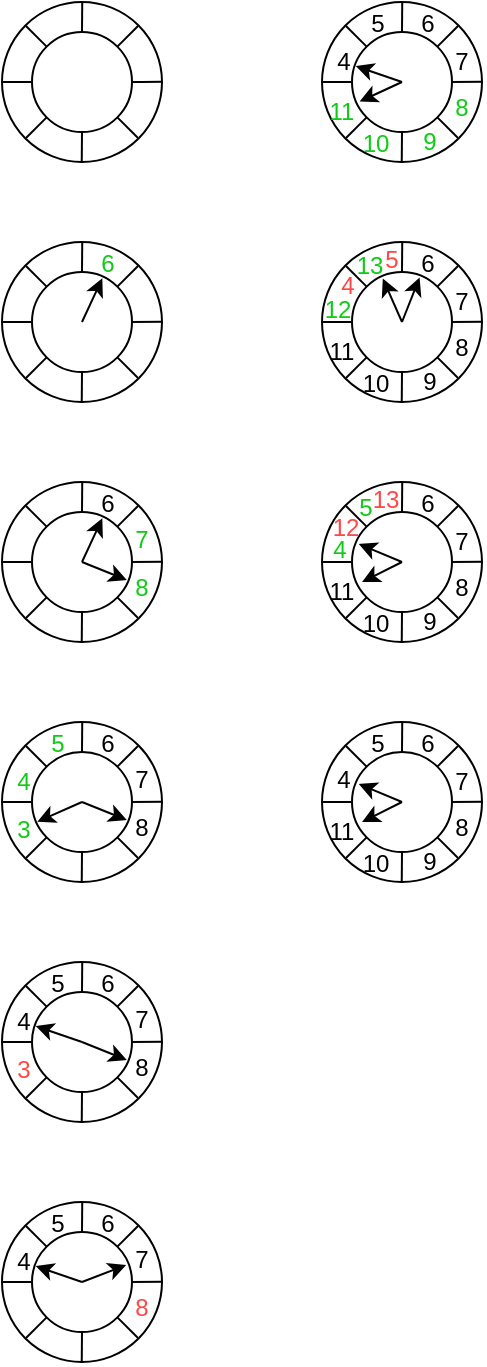<mxfile version="21.8.2" type="device">
  <diagram name="Страница — 1" id="W-RfNjatiUV3gHGYHj1w">
    <mxGraphModel dx="555" dy="914" grid="1" gridSize="10" guides="1" tooltips="1" connect="1" arrows="1" fold="1" page="1" pageScale="1" pageWidth="827" pageHeight="1169" background="#FFFFFF" math="0" shadow="0">
      <root>
        <mxCell id="0" />
        <mxCell id="1" parent="0" />
        <mxCell id="zpZ7xPXNpuBqLRHUI2Ni-13" value="" style="ellipse;whiteSpace=wrap;html=1;aspect=fixed;strokeColor=#000000;fillColor=#FFFFFF;shadow=0;" parent="1" vertex="1">
          <mxGeometry x="120" y="400" width="80" height="80" as="geometry" />
        </mxCell>
        <mxCell id="zpZ7xPXNpuBqLRHUI2Ni-12" value="" style="endArrow=none;html=1;rounded=0;exitX=0;exitY=0.5;exitDx=0;exitDy=0;strokeColor=#000000;fillColor=#FFFFFF;shadow=0;" parent="1" source="zpZ7xPXNpuBqLRHUI2Ni-14" edge="1">
          <mxGeometry width="50" height="50" relative="1" as="geometry">
            <mxPoint x="200" y="439.96" as="sourcePoint" />
            <mxPoint x="120" y="440" as="targetPoint" />
          </mxGeometry>
        </mxCell>
        <mxCell id="zpZ7xPXNpuBqLRHUI2Ni-11" value="" style="endArrow=none;html=1;rounded=0;entryX=0.5;entryY=1;entryDx=0;entryDy=0;strokeColor=#000000;fillColor=#FFFFFF;shadow=0;" parent="1" target="zpZ7xPXNpuBqLRHUI2Ni-14" edge="1">
          <mxGeometry width="50" height="50" relative="1" as="geometry">
            <mxPoint x="159.88" y="480" as="sourcePoint" />
            <mxPoint x="160.12" y="400" as="targetPoint" />
          </mxGeometry>
        </mxCell>
        <mxCell id="zpZ7xPXNpuBqLRHUI2Ni-18" value="" style="endArrow=none;html=1;rounded=0;exitX=0;exitY=0;exitDx=0;exitDy=0;strokeColor=#000000;fillColor=#FFFFFF;shadow=0;" parent="1" source="zpZ7xPXNpuBqLRHUI2Ni-14" edge="1">
          <mxGeometry width="50" height="50" relative="1" as="geometry">
            <mxPoint x="188" y="468" as="sourcePoint" />
            <mxPoint x="132" y="412" as="targetPoint" />
          </mxGeometry>
        </mxCell>
        <mxCell id="zpZ7xPXNpuBqLRHUI2Ni-19" value="" style="endArrow=none;html=1;rounded=0;exitX=1;exitY=0;exitDx=0;exitDy=0;strokeColor=#000000;fillColor=#FFFFFF;shadow=0;" parent="1" source="zpZ7xPXNpuBqLRHUI2Ni-14" edge="1">
          <mxGeometry width="50" height="50" relative="1" as="geometry">
            <mxPoint x="132.0" y="468" as="sourcePoint" />
            <mxPoint x="188.0" y="412" as="targetPoint" />
          </mxGeometry>
        </mxCell>
        <mxCell id="zpZ7xPXNpuBqLRHUI2Ni-14" value="" style="ellipse;whiteSpace=wrap;html=1;aspect=fixed;fillColor=#FFFFFF;strokeColor=#000000;shadow=0;" parent="1" vertex="1">
          <mxGeometry x="135" y="415" width="50" height="50" as="geometry" />
        </mxCell>
        <mxCell id="zpZ7xPXNpuBqLRHUI2Ni-75" value="" style="endArrow=none;html=1;rounded=0;entryX=1;entryY=1;entryDx=0;entryDy=0;strokeColor=#000000;fillColor=#FFFFFF;shadow=0;" parent="1" target="zpZ7xPXNpuBqLRHUI2Ni-14" edge="1">
          <mxGeometry width="50" height="50" relative="1" as="geometry">
            <mxPoint x="188" y="468" as="sourcePoint" />
            <mxPoint x="180" y="460" as="targetPoint" />
          </mxGeometry>
        </mxCell>
        <mxCell id="zpZ7xPXNpuBqLRHUI2Ni-76" value="" style="endArrow=none;html=1;rounded=0;entryX=0;entryY=1;entryDx=0;entryDy=0;strokeColor=#000000;fillColor=#FFFFFF;shadow=0;" parent="1" target="zpZ7xPXNpuBqLRHUI2Ni-14" edge="1">
          <mxGeometry width="50" height="50" relative="1" as="geometry">
            <mxPoint x="132.0" y="468" as="sourcePoint" />
            <mxPoint x="140" y="460" as="targetPoint" />
          </mxGeometry>
        </mxCell>
        <mxCell id="zpZ7xPXNpuBqLRHUI2Ni-78" value="" style="endArrow=none;html=1;rounded=0;exitX=0.5;exitY=0;exitDx=0;exitDy=0;strokeColor=#000000;fillColor=#FFFFFF;shadow=0;" parent="1" source="zpZ7xPXNpuBqLRHUI2Ni-14" edge="1">
          <mxGeometry width="50" height="50" relative="1" as="geometry">
            <mxPoint x="160" y="410" as="sourcePoint" />
            <mxPoint x="160.12" y="400" as="targetPoint" />
          </mxGeometry>
        </mxCell>
        <mxCell id="zpZ7xPXNpuBqLRHUI2Ni-80" value="" style="endArrow=none;html=1;rounded=0;entryX=1;entryY=0.5;entryDx=0;entryDy=0;strokeColor=#000000;fillColor=#FFFFFF;shadow=0;" parent="1" target="zpZ7xPXNpuBqLRHUI2Ni-14" edge="1">
          <mxGeometry width="50" height="50" relative="1" as="geometry">
            <mxPoint x="200" y="439.9" as="sourcePoint" />
            <mxPoint x="190" y="440" as="targetPoint" />
            <Array as="points">
              <mxPoint x="190" y="440" />
            </Array>
          </mxGeometry>
        </mxCell>
        <mxCell id="FyD_ZFn7u8lK-cUSMNLg-27" value="" style="ellipse;whiteSpace=wrap;html=1;aspect=fixed;strokeColor=#000000;fillColor=#FFFFFF;shadow=0;" parent="1" vertex="1">
          <mxGeometry x="120" y="520" width="80" height="80" as="geometry" />
        </mxCell>
        <mxCell id="FyD_ZFn7u8lK-cUSMNLg-28" value="" style="endArrow=none;html=1;rounded=0;exitX=0;exitY=0.5;exitDx=0;exitDy=0;strokeColor=#000000;fillColor=#FFFFFF;shadow=0;" parent="1" source="FyD_ZFn7u8lK-cUSMNLg-32" edge="1">
          <mxGeometry width="50" height="50" relative="1" as="geometry">
            <mxPoint x="200" y="559.96" as="sourcePoint" />
            <mxPoint x="120" y="560" as="targetPoint" />
          </mxGeometry>
        </mxCell>
        <mxCell id="FyD_ZFn7u8lK-cUSMNLg-29" value="" style="endArrow=none;html=1;rounded=0;entryX=0.5;entryY=1;entryDx=0;entryDy=0;strokeColor=#000000;fillColor=#FFFFFF;shadow=0;" parent="1" target="FyD_ZFn7u8lK-cUSMNLg-32" edge="1">
          <mxGeometry width="50" height="50" relative="1" as="geometry">
            <mxPoint x="159.88" y="600" as="sourcePoint" />
            <mxPoint x="160.12" y="520" as="targetPoint" />
          </mxGeometry>
        </mxCell>
        <mxCell id="FyD_ZFn7u8lK-cUSMNLg-30" value="" style="endArrow=none;html=1;rounded=0;exitX=0;exitY=0;exitDx=0;exitDy=0;strokeColor=#000000;fillColor=#FFFFFF;shadow=0;" parent="1" source="FyD_ZFn7u8lK-cUSMNLg-32" edge="1">
          <mxGeometry width="50" height="50" relative="1" as="geometry">
            <mxPoint x="188" y="588" as="sourcePoint" />
            <mxPoint x="132" y="532" as="targetPoint" />
          </mxGeometry>
        </mxCell>
        <mxCell id="FyD_ZFn7u8lK-cUSMNLg-31" value="" style="endArrow=none;html=1;rounded=0;exitX=1;exitY=0;exitDx=0;exitDy=0;strokeColor=#000000;fillColor=#FFFFFF;shadow=0;" parent="1" source="FyD_ZFn7u8lK-cUSMNLg-32" edge="1">
          <mxGeometry width="50" height="50" relative="1" as="geometry">
            <mxPoint x="132.0" y="588" as="sourcePoint" />
            <mxPoint x="188.0" y="532" as="targetPoint" />
          </mxGeometry>
        </mxCell>
        <mxCell id="FyD_ZFn7u8lK-cUSMNLg-32" value="" style="ellipse;whiteSpace=wrap;html=1;aspect=fixed;fillColor=#FFFFFF;strokeColor=#000000;shadow=0;" parent="1" vertex="1">
          <mxGeometry x="135" y="535" width="50" height="50" as="geometry" />
        </mxCell>
        <mxCell id="FyD_ZFn7u8lK-cUSMNLg-33" value="" style="endArrow=none;html=1;rounded=0;entryX=1;entryY=1;entryDx=0;entryDy=0;strokeColor=#000000;fillColor=#FFFFFF;shadow=0;" parent="1" target="FyD_ZFn7u8lK-cUSMNLg-32" edge="1">
          <mxGeometry width="50" height="50" relative="1" as="geometry">
            <mxPoint x="188" y="588" as="sourcePoint" />
            <mxPoint x="180" y="580" as="targetPoint" />
          </mxGeometry>
        </mxCell>
        <mxCell id="FyD_ZFn7u8lK-cUSMNLg-34" value="" style="endArrow=none;html=1;rounded=0;entryX=0;entryY=1;entryDx=0;entryDy=0;strokeColor=#000000;fillColor=#FFFFFF;shadow=0;" parent="1" target="FyD_ZFn7u8lK-cUSMNLg-32" edge="1">
          <mxGeometry width="50" height="50" relative="1" as="geometry">
            <mxPoint x="132.0" y="588" as="sourcePoint" />
            <mxPoint x="140" y="580" as="targetPoint" />
          </mxGeometry>
        </mxCell>
        <mxCell id="FyD_ZFn7u8lK-cUSMNLg-35" value="" style="endArrow=none;html=1;rounded=0;exitX=0.5;exitY=0;exitDx=0;exitDy=0;strokeColor=#000000;fillColor=#FFFFFF;shadow=0;" parent="1" source="FyD_ZFn7u8lK-cUSMNLg-32" edge="1">
          <mxGeometry width="50" height="50" relative="1" as="geometry">
            <mxPoint x="160" y="530" as="sourcePoint" />
            <mxPoint x="160.12" y="520" as="targetPoint" />
          </mxGeometry>
        </mxCell>
        <mxCell id="FyD_ZFn7u8lK-cUSMNLg-36" value="" style="endArrow=none;html=1;rounded=0;entryX=1;entryY=0.5;entryDx=0;entryDy=0;strokeColor=#000000;fillColor=#FFFFFF;shadow=0;" parent="1" target="FyD_ZFn7u8lK-cUSMNLg-32" edge="1">
          <mxGeometry width="50" height="50" relative="1" as="geometry">
            <mxPoint x="200" y="559.9" as="sourcePoint" />
            <mxPoint x="190" y="560" as="targetPoint" />
          </mxGeometry>
        </mxCell>
        <mxCell id="FyD_ZFn7u8lK-cUSMNLg-37" value="&lt;font color=&quot;#0ecc15&quot;&gt;6&lt;/font&gt;" style="text;strokeColor=none;align=center;fillColor=none;html=1;verticalAlign=middle;whiteSpace=wrap;rounded=0;" parent="1" vertex="1">
          <mxGeometry x="173" y="528" height="5" as="geometry" />
        </mxCell>
        <mxCell id="FyD_ZFn7u8lK-cUSMNLg-66" value="" style="endArrow=classic;html=1;rounded=0;strokeColor=#000000;exitX=0.5;exitY=0.5;exitDx=0;exitDy=0;exitPerimeter=0;entryX=0.703;entryY=0.063;entryDx=0;entryDy=0;entryPerimeter=0;" parent="1" source="FyD_ZFn7u8lK-cUSMNLg-32" target="FyD_ZFn7u8lK-cUSMNLg-32" edge="1">
          <mxGeometry width="50" height="50" relative="1" as="geometry">
            <mxPoint x="153" y="560" as="sourcePoint" />
            <mxPoint x="173" y="540" as="targetPoint" />
          </mxGeometry>
        </mxCell>
        <mxCell id="FyD_ZFn7u8lK-cUSMNLg-67" value="" style="ellipse;whiteSpace=wrap;html=1;aspect=fixed;strokeColor=#000000;fillColor=#FFFFFF;shadow=0;" parent="1" vertex="1">
          <mxGeometry x="120" y="640" width="80" height="80" as="geometry" />
        </mxCell>
        <mxCell id="FyD_ZFn7u8lK-cUSMNLg-68" value="" style="endArrow=none;html=1;rounded=0;exitX=0;exitY=0.5;exitDx=0;exitDy=0;strokeColor=#000000;fillColor=#FFFFFF;shadow=0;" parent="1" source="FyD_ZFn7u8lK-cUSMNLg-72" edge="1">
          <mxGeometry width="50" height="50" relative="1" as="geometry">
            <mxPoint x="200" y="679.96" as="sourcePoint" />
            <mxPoint x="120" y="680" as="targetPoint" />
          </mxGeometry>
        </mxCell>
        <mxCell id="FyD_ZFn7u8lK-cUSMNLg-69" value="" style="endArrow=none;html=1;rounded=0;entryX=0.5;entryY=1;entryDx=0;entryDy=0;strokeColor=#000000;fillColor=#FFFFFF;shadow=0;" parent="1" target="FyD_ZFn7u8lK-cUSMNLg-72" edge="1">
          <mxGeometry width="50" height="50" relative="1" as="geometry">
            <mxPoint x="159.88" y="720" as="sourcePoint" />
            <mxPoint x="160.12" y="640" as="targetPoint" />
          </mxGeometry>
        </mxCell>
        <mxCell id="FyD_ZFn7u8lK-cUSMNLg-70" value="" style="endArrow=none;html=1;rounded=0;exitX=0;exitY=0;exitDx=0;exitDy=0;strokeColor=#000000;fillColor=#FFFFFF;shadow=0;" parent="1" source="FyD_ZFn7u8lK-cUSMNLg-72" edge="1">
          <mxGeometry width="50" height="50" relative="1" as="geometry">
            <mxPoint x="188" y="708" as="sourcePoint" />
            <mxPoint x="132" y="652" as="targetPoint" />
          </mxGeometry>
        </mxCell>
        <mxCell id="FyD_ZFn7u8lK-cUSMNLg-71" value="" style="endArrow=none;html=1;rounded=0;exitX=1;exitY=0;exitDx=0;exitDy=0;strokeColor=#000000;fillColor=#FFFFFF;shadow=0;" parent="1" source="FyD_ZFn7u8lK-cUSMNLg-72" edge="1">
          <mxGeometry width="50" height="50" relative="1" as="geometry">
            <mxPoint x="132.0" y="708" as="sourcePoint" />
            <mxPoint x="188.0" y="652" as="targetPoint" />
          </mxGeometry>
        </mxCell>
        <mxCell id="FyD_ZFn7u8lK-cUSMNLg-72" value="" style="ellipse;whiteSpace=wrap;html=1;aspect=fixed;fillColor=#FFFFFF;strokeColor=#000000;shadow=0;" parent="1" vertex="1">
          <mxGeometry x="135" y="655" width="50" height="50" as="geometry" />
        </mxCell>
        <mxCell id="FyD_ZFn7u8lK-cUSMNLg-73" value="" style="endArrow=none;html=1;rounded=0;entryX=1;entryY=1;entryDx=0;entryDy=0;strokeColor=#000000;fillColor=#FFFFFF;shadow=0;" parent="1" target="FyD_ZFn7u8lK-cUSMNLg-72" edge="1">
          <mxGeometry width="50" height="50" relative="1" as="geometry">
            <mxPoint x="188" y="708" as="sourcePoint" />
            <mxPoint x="180" y="700" as="targetPoint" />
          </mxGeometry>
        </mxCell>
        <mxCell id="FyD_ZFn7u8lK-cUSMNLg-74" value="" style="endArrow=none;html=1;rounded=0;entryX=0;entryY=1;entryDx=0;entryDy=0;strokeColor=#000000;fillColor=#FFFFFF;shadow=0;" parent="1" target="FyD_ZFn7u8lK-cUSMNLg-72" edge="1">
          <mxGeometry width="50" height="50" relative="1" as="geometry">
            <mxPoint x="132.0" y="708" as="sourcePoint" />
            <mxPoint x="140" y="700" as="targetPoint" />
          </mxGeometry>
        </mxCell>
        <mxCell id="FyD_ZFn7u8lK-cUSMNLg-75" value="" style="endArrow=none;html=1;rounded=0;exitX=0.5;exitY=0;exitDx=0;exitDy=0;strokeColor=#000000;fillColor=#FFFFFF;shadow=0;" parent="1" source="FyD_ZFn7u8lK-cUSMNLg-72" edge="1">
          <mxGeometry width="50" height="50" relative="1" as="geometry">
            <mxPoint x="160" y="650" as="sourcePoint" />
            <mxPoint x="160.12" y="640" as="targetPoint" />
          </mxGeometry>
        </mxCell>
        <mxCell id="FyD_ZFn7u8lK-cUSMNLg-76" value="" style="endArrow=none;html=1;rounded=0;entryX=1;entryY=0.5;entryDx=0;entryDy=0;strokeColor=#000000;fillColor=#FFFFFF;shadow=0;" parent="1" target="FyD_ZFn7u8lK-cUSMNLg-72" edge="1">
          <mxGeometry width="50" height="50" relative="1" as="geometry">
            <mxPoint x="200" y="679.9" as="sourcePoint" />
            <mxPoint x="190" y="680" as="targetPoint" />
          </mxGeometry>
        </mxCell>
        <mxCell id="FyD_ZFn7u8lK-cUSMNLg-77" value="&lt;font&gt;6&lt;/font&gt;" style="text;strokeColor=none;align=center;fillColor=none;html=1;verticalAlign=middle;whiteSpace=wrap;rounded=0;fontColor=#000000;" parent="1" vertex="1">
          <mxGeometry x="173" y="648" height="5" as="geometry" />
        </mxCell>
        <mxCell id="FyD_ZFn7u8lK-cUSMNLg-78" value="" style="endArrow=classic;html=1;rounded=0;strokeColor=#000000;exitX=0.5;exitY=0.5;exitDx=0;exitDy=0;exitPerimeter=0;entryX=0.703;entryY=0.063;entryDx=0;entryDy=0;entryPerimeter=0;" parent="1" source="FyD_ZFn7u8lK-cUSMNLg-72" target="FyD_ZFn7u8lK-cUSMNLg-72" edge="1">
          <mxGeometry width="50" height="50" relative="1" as="geometry">
            <mxPoint x="153" y="680" as="sourcePoint" />
            <mxPoint x="173" y="660" as="targetPoint" />
          </mxGeometry>
        </mxCell>
        <mxCell id="FyD_ZFn7u8lK-cUSMNLg-79" value="&lt;font color=&quot;#0ecc15&quot;&gt;7&lt;/font&gt;" style="text;strokeColor=none;align=center;fillColor=none;html=1;verticalAlign=middle;whiteSpace=wrap;rounded=0;" parent="1" vertex="1">
          <mxGeometry x="190" y="666" height="5" as="geometry" />
        </mxCell>
        <mxCell id="FyD_ZFn7u8lK-cUSMNLg-80" value="&lt;font color=&quot;#0ecc15&quot;&gt;8&lt;/font&gt;" style="text;strokeColor=none;align=center;fillColor=none;html=1;verticalAlign=middle;whiteSpace=wrap;rounded=0;" parent="1" vertex="1">
          <mxGeometry x="190" y="690" height="5" as="geometry" />
        </mxCell>
        <mxCell id="FyD_ZFn7u8lK-cUSMNLg-81" value="" style="endArrow=classic;html=1;rounded=0;strokeColor=#000000;exitX=0.5;exitY=0.5;exitDx=0;exitDy=0;exitPerimeter=0;entryX=0.948;entryY=0.68;entryDx=0;entryDy=0;entryPerimeter=0;" parent="1" target="FyD_ZFn7u8lK-cUSMNLg-72" edge="1">
          <mxGeometry width="50" height="50" relative="1" as="geometry">
            <mxPoint x="160" y="680" as="sourcePoint" />
            <mxPoint x="180" y="682.5" as="targetPoint" />
          </mxGeometry>
        </mxCell>
        <mxCell id="FyD_ZFn7u8lK-cUSMNLg-82" value="" style="ellipse;whiteSpace=wrap;html=1;aspect=fixed;strokeColor=#000000;fillColor=#FFFFFF;shadow=0;" parent="1" vertex="1">
          <mxGeometry x="120" y="760" width="80" height="80" as="geometry" />
        </mxCell>
        <mxCell id="FyD_ZFn7u8lK-cUSMNLg-83" value="" style="endArrow=none;html=1;rounded=0;exitX=0;exitY=0.5;exitDx=0;exitDy=0;strokeColor=#000000;fillColor=#FFFFFF;shadow=0;" parent="1" source="FyD_ZFn7u8lK-cUSMNLg-87" edge="1">
          <mxGeometry width="50" height="50" relative="1" as="geometry">
            <mxPoint x="200" y="799.96" as="sourcePoint" />
            <mxPoint x="120" y="800" as="targetPoint" />
          </mxGeometry>
        </mxCell>
        <mxCell id="FyD_ZFn7u8lK-cUSMNLg-84" value="" style="endArrow=none;html=1;rounded=0;entryX=0.5;entryY=1;entryDx=0;entryDy=0;strokeColor=#000000;fillColor=#FFFFFF;shadow=0;" parent="1" target="FyD_ZFn7u8lK-cUSMNLg-87" edge="1">
          <mxGeometry width="50" height="50" relative="1" as="geometry">
            <mxPoint x="159.88" y="840" as="sourcePoint" />
            <mxPoint x="160.12" y="760" as="targetPoint" />
          </mxGeometry>
        </mxCell>
        <mxCell id="FyD_ZFn7u8lK-cUSMNLg-85" value="" style="endArrow=none;html=1;rounded=0;exitX=0;exitY=0;exitDx=0;exitDy=0;strokeColor=#000000;fillColor=#FFFFFF;shadow=0;" parent="1" source="FyD_ZFn7u8lK-cUSMNLg-87" edge="1">
          <mxGeometry width="50" height="50" relative="1" as="geometry">
            <mxPoint x="188" y="828" as="sourcePoint" />
            <mxPoint x="132" y="772" as="targetPoint" />
          </mxGeometry>
        </mxCell>
        <mxCell id="FyD_ZFn7u8lK-cUSMNLg-86" value="" style="endArrow=none;html=1;rounded=0;exitX=1;exitY=0;exitDx=0;exitDy=0;strokeColor=#000000;fillColor=#FFFFFF;shadow=0;" parent="1" source="FyD_ZFn7u8lK-cUSMNLg-87" edge="1">
          <mxGeometry width="50" height="50" relative="1" as="geometry">
            <mxPoint x="132.0" y="828" as="sourcePoint" />
            <mxPoint x="188.0" y="772" as="targetPoint" />
          </mxGeometry>
        </mxCell>
        <mxCell id="FyD_ZFn7u8lK-cUSMNLg-87" value="" style="ellipse;whiteSpace=wrap;html=1;aspect=fixed;fillColor=#FFFFFF;strokeColor=#000000;shadow=0;" parent="1" vertex="1">
          <mxGeometry x="135" y="775" width="50" height="50" as="geometry" />
        </mxCell>
        <mxCell id="FyD_ZFn7u8lK-cUSMNLg-88" value="" style="endArrow=none;html=1;rounded=0;entryX=1;entryY=1;entryDx=0;entryDy=0;strokeColor=#000000;fillColor=#FFFFFF;shadow=0;" parent="1" target="FyD_ZFn7u8lK-cUSMNLg-87" edge="1">
          <mxGeometry width="50" height="50" relative="1" as="geometry">
            <mxPoint x="188" y="828" as="sourcePoint" />
            <mxPoint x="180" y="820" as="targetPoint" />
          </mxGeometry>
        </mxCell>
        <mxCell id="FyD_ZFn7u8lK-cUSMNLg-89" value="" style="endArrow=none;html=1;rounded=0;entryX=0;entryY=1;entryDx=0;entryDy=0;strokeColor=#000000;fillColor=#FFFFFF;shadow=0;" parent="1" target="FyD_ZFn7u8lK-cUSMNLg-87" edge="1">
          <mxGeometry width="50" height="50" relative="1" as="geometry">
            <mxPoint x="132.0" y="828" as="sourcePoint" />
            <mxPoint x="140" y="820" as="targetPoint" />
          </mxGeometry>
        </mxCell>
        <mxCell id="FyD_ZFn7u8lK-cUSMNLg-90" value="" style="endArrow=none;html=1;rounded=0;exitX=0.5;exitY=0;exitDx=0;exitDy=0;strokeColor=#000000;fillColor=#FFFFFF;shadow=0;" parent="1" source="FyD_ZFn7u8lK-cUSMNLg-87" edge="1">
          <mxGeometry width="50" height="50" relative="1" as="geometry">
            <mxPoint x="160" y="770" as="sourcePoint" />
            <mxPoint x="160.12" y="760" as="targetPoint" />
          </mxGeometry>
        </mxCell>
        <mxCell id="FyD_ZFn7u8lK-cUSMNLg-91" value="" style="endArrow=none;html=1;rounded=0;entryX=1;entryY=0.5;entryDx=0;entryDy=0;strokeColor=#000000;fillColor=#FFFFFF;shadow=0;" parent="1" target="FyD_ZFn7u8lK-cUSMNLg-87" edge="1">
          <mxGeometry width="50" height="50" relative="1" as="geometry">
            <mxPoint x="200" y="799.9" as="sourcePoint" />
            <mxPoint x="190" y="800" as="targetPoint" />
          </mxGeometry>
        </mxCell>
        <mxCell id="FyD_ZFn7u8lK-cUSMNLg-92" value="&lt;font&gt;6&lt;/font&gt;" style="text;strokeColor=none;align=center;fillColor=none;html=1;verticalAlign=middle;whiteSpace=wrap;rounded=0;fontColor=#000000;" parent="1" vertex="1">
          <mxGeometry x="173" y="768" height="5" as="geometry" />
        </mxCell>
        <mxCell id="FyD_ZFn7u8lK-cUSMNLg-93" value="" style="endArrow=classic;html=1;rounded=0;strokeColor=#000000;exitX=0.5;exitY=0.5;exitDx=0;exitDy=0;exitPerimeter=0;entryX=0.053;entryY=0.697;entryDx=0;entryDy=0;entryPerimeter=0;" parent="1" source="FyD_ZFn7u8lK-cUSMNLg-87" target="FyD_ZFn7u8lK-cUSMNLg-87" edge="1">
          <mxGeometry width="50" height="50" relative="1" as="geometry">
            <mxPoint x="153" y="800" as="sourcePoint" />
            <mxPoint x="173" y="780" as="targetPoint" />
          </mxGeometry>
        </mxCell>
        <mxCell id="FyD_ZFn7u8lK-cUSMNLg-94" value="&lt;font&gt;7&lt;/font&gt;" style="text;strokeColor=none;align=center;fillColor=none;html=1;verticalAlign=middle;whiteSpace=wrap;rounded=0;fontColor=#000000;" parent="1" vertex="1">
          <mxGeometry x="190" y="786" height="5" as="geometry" />
        </mxCell>
        <mxCell id="FyD_ZFn7u8lK-cUSMNLg-95" value="&lt;font&gt;8&lt;/font&gt;" style="text;strokeColor=none;align=center;fillColor=none;html=1;verticalAlign=middle;whiteSpace=wrap;rounded=0;fontColor=#000000;" parent="1" vertex="1">
          <mxGeometry x="190" y="810" height="5" as="geometry" />
        </mxCell>
        <mxCell id="FyD_ZFn7u8lK-cUSMNLg-96" value="" style="endArrow=classic;html=1;rounded=0;strokeColor=#000000;exitX=0.5;exitY=0.5;exitDx=0;exitDy=0;exitPerimeter=0;entryX=0.948;entryY=0.68;entryDx=0;entryDy=0;entryPerimeter=0;" parent="1" target="FyD_ZFn7u8lK-cUSMNLg-87" edge="1">
          <mxGeometry width="50" height="50" relative="1" as="geometry">
            <mxPoint x="160" y="800" as="sourcePoint" />
            <mxPoint x="180" y="802.5" as="targetPoint" />
          </mxGeometry>
        </mxCell>
        <mxCell id="FyD_ZFn7u8lK-cUSMNLg-97" value="&lt;font color=&quot;#0ecc15&quot;&gt;5&lt;/font&gt;" style="text;strokeColor=none;align=center;fillColor=none;html=1;verticalAlign=middle;whiteSpace=wrap;rounded=0;" parent="1" vertex="1">
          <mxGeometry x="148" y="768" height="5" as="geometry" />
        </mxCell>
        <mxCell id="FyD_ZFn7u8lK-cUSMNLg-98" value="&lt;font color=&quot;#0ecc15&quot;&gt;4&lt;/font&gt;" style="text;strokeColor=none;align=center;fillColor=none;html=1;verticalAlign=middle;whiteSpace=wrap;rounded=0;" parent="1" vertex="1">
          <mxGeometry x="131" y="787" height="5" as="geometry" />
        </mxCell>
        <mxCell id="FyD_ZFn7u8lK-cUSMNLg-99" value="&lt;font color=&quot;#0ecc15&quot;&gt;3&lt;/font&gt;" style="text;strokeColor=none;align=center;fillColor=none;html=1;verticalAlign=middle;whiteSpace=wrap;rounded=0;" parent="1" vertex="1">
          <mxGeometry x="131" y="811" height="5" as="geometry" />
        </mxCell>
        <mxCell id="FyD_ZFn7u8lK-cUSMNLg-100" value="" style="ellipse;whiteSpace=wrap;html=1;aspect=fixed;strokeColor=#000000;fillColor=#FFFFFF;shadow=0;" parent="1" vertex="1">
          <mxGeometry x="120" y="880" width="80" height="80" as="geometry" />
        </mxCell>
        <mxCell id="FyD_ZFn7u8lK-cUSMNLg-101" value="" style="endArrow=none;html=1;rounded=0;exitX=0;exitY=0.5;exitDx=0;exitDy=0;strokeColor=#000000;fillColor=#FFFFFF;shadow=0;" parent="1" source="FyD_ZFn7u8lK-cUSMNLg-105" edge="1">
          <mxGeometry width="50" height="50" relative="1" as="geometry">
            <mxPoint x="200" y="919.96" as="sourcePoint" />
            <mxPoint x="120" y="920" as="targetPoint" />
          </mxGeometry>
        </mxCell>
        <mxCell id="FyD_ZFn7u8lK-cUSMNLg-102" value="" style="endArrow=none;html=1;rounded=0;entryX=0.5;entryY=1;entryDx=0;entryDy=0;strokeColor=#000000;fillColor=#FFFFFF;shadow=0;" parent="1" target="FyD_ZFn7u8lK-cUSMNLg-105" edge="1">
          <mxGeometry width="50" height="50" relative="1" as="geometry">
            <mxPoint x="159.88" y="960" as="sourcePoint" />
            <mxPoint x="160.12" y="880" as="targetPoint" />
          </mxGeometry>
        </mxCell>
        <mxCell id="FyD_ZFn7u8lK-cUSMNLg-103" value="" style="endArrow=none;html=1;rounded=0;exitX=0;exitY=0;exitDx=0;exitDy=0;strokeColor=#000000;fillColor=#FFFFFF;shadow=0;" parent="1" source="FyD_ZFn7u8lK-cUSMNLg-105" edge="1">
          <mxGeometry width="50" height="50" relative="1" as="geometry">
            <mxPoint x="188" y="948" as="sourcePoint" />
            <mxPoint x="132" y="892" as="targetPoint" />
          </mxGeometry>
        </mxCell>
        <mxCell id="FyD_ZFn7u8lK-cUSMNLg-104" value="" style="endArrow=none;html=1;rounded=0;exitX=1;exitY=0;exitDx=0;exitDy=0;strokeColor=#000000;fillColor=#FFFFFF;shadow=0;" parent="1" source="FyD_ZFn7u8lK-cUSMNLg-105" edge="1">
          <mxGeometry width="50" height="50" relative="1" as="geometry">
            <mxPoint x="132.0" y="948" as="sourcePoint" />
            <mxPoint x="188.0" y="892" as="targetPoint" />
          </mxGeometry>
        </mxCell>
        <mxCell id="FyD_ZFn7u8lK-cUSMNLg-105" value="" style="ellipse;whiteSpace=wrap;html=1;aspect=fixed;fillColor=#FFFFFF;strokeColor=#000000;shadow=0;" parent="1" vertex="1">
          <mxGeometry x="135" y="895" width="50" height="50" as="geometry" />
        </mxCell>
        <mxCell id="FyD_ZFn7u8lK-cUSMNLg-106" value="" style="endArrow=none;html=1;rounded=0;entryX=1;entryY=1;entryDx=0;entryDy=0;strokeColor=#000000;fillColor=#FFFFFF;shadow=0;" parent="1" target="FyD_ZFn7u8lK-cUSMNLg-105" edge="1">
          <mxGeometry width="50" height="50" relative="1" as="geometry">
            <mxPoint x="188" y="948" as="sourcePoint" />
            <mxPoint x="180" y="940" as="targetPoint" />
          </mxGeometry>
        </mxCell>
        <mxCell id="FyD_ZFn7u8lK-cUSMNLg-107" value="" style="endArrow=none;html=1;rounded=0;entryX=0;entryY=1;entryDx=0;entryDy=0;strokeColor=#000000;fillColor=#FFFFFF;shadow=0;" parent="1" target="FyD_ZFn7u8lK-cUSMNLg-105" edge="1">
          <mxGeometry width="50" height="50" relative="1" as="geometry">
            <mxPoint x="132.0" y="948" as="sourcePoint" />
            <mxPoint x="140" y="940" as="targetPoint" />
          </mxGeometry>
        </mxCell>
        <mxCell id="FyD_ZFn7u8lK-cUSMNLg-108" value="" style="endArrow=none;html=1;rounded=0;exitX=0.5;exitY=0;exitDx=0;exitDy=0;strokeColor=#000000;fillColor=#FFFFFF;shadow=0;" parent="1" source="FyD_ZFn7u8lK-cUSMNLg-105" edge="1">
          <mxGeometry width="50" height="50" relative="1" as="geometry">
            <mxPoint x="160" y="890" as="sourcePoint" />
            <mxPoint x="160.12" y="880" as="targetPoint" />
          </mxGeometry>
        </mxCell>
        <mxCell id="FyD_ZFn7u8lK-cUSMNLg-109" value="" style="endArrow=none;html=1;rounded=0;entryX=1;entryY=0.5;entryDx=0;entryDy=0;strokeColor=#000000;fillColor=#FFFFFF;shadow=0;" parent="1" target="FyD_ZFn7u8lK-cUSMNLg-105" edge="1">
          <mxGeometry width="50" height="50" relative="1" as="geometry">
            <mxPoint x="200" y="919.9" as="sourcePoint" />
            <mxPoint x="190" y="920" as="targetPoint" />
          </mxGeometry>
        </mxCell>
        <mxCell id="FyD_ZFn7u8lK-cUSMNLg-110" value="&lt;font&gt;6&lt;/font&gt;" style="text;strokeColor=none;align=center;fillColor=none;html=1;verticalAlign=middle;whiteSpace=wrap;rounded=0;fontColor=#000000;" parent="1" vertex="1">
          <mxGeometry x="173" y="888" height="5" as="geometry" />
        </mxCell>
        <mxCell id="FyD_ZFn7u8lK-cUSMNLg-111" value="" style="endArrow=classic;html=1;rounded=0;strokeColor=#000000;exitX=0.5;exitY=0.5;exitDx=0;exitDy=0;exitPerimeter=0;entryX=0.037;entryY=0.341;entryDx=0;entryDy=0;entryPerimeter=0;" parent="1" source="FyD_ZFn7u8lK-cUSMNLg-105" target="FyD_ZFn7u8lK-cUSMNLg-105" edge="1">
          <mxGeometry width="50" height="50" relative="1" as="geometry">
            <mxPoint x="153" y="920" as="sourcePoint" />
            <mxPoint x="173" y="900" as="targetPoint" />
          </mxGeometry>
        </mxCell>
        <mxCell id="FyD_ZFn7u8lK-cUSMNLg-112" value="&lt;font&gt;7&lt;/font&gt;" style="text;strokeColor=none;align=center;fillColor=none;html=1;verticalAlign=middle;whiteSpace=wrap;rounded=0;fontColor=#000000;" parent="1" vertex="1">
          <mxGeometry x="190" y="906" height="5" as="geometry" />
        </mxCell>
        <mxCell id="FyD_ZFn7u8lK-cUSMNLg-113" value="&lt;font&gt;8&lt;/font&gt;" style="text;strokeColor=none;align=center;fillColor=none;html=1;verticalAlign=middle;whiteSpace=wrap;rounded=0;fontColor=#000000;" parent="1" vertex="1">
          <mxGeometry x="190" y="930" height="5" as="geometry" />
        </mxCell>
        <mxCell id="FyD_ZFn7u8lK-cUSMNLg-114" value="" style="endArrow=classic;html=1;rounded=0;strokeColor=#000000;exitX=0.5;exitY=0.5;exitDx=0;exitDy=0;exitPerimeter=0;entryX=0.948;entryY=0.68;entryDx=0;entryDy=0;entryPerimeter=0;" parent="1" target="FyD_ZFn7u8lK-cUSMNLg-105" edge="1">
          <mxGeometry width="50" height="50" relative="1" as="geometry">
            <mxPoint x="160" y="920" as="sourcePoint" />
            <mxPoint x="180" y="922.5" as="targetPoint" />
          </mxGeometry>
        </mxCell>
        <mxCell id="FyD_ZFn7u8lK-cUSMNLg-115" value="&lt;font&gt;5&lt;/font&gt;" style="text;strokeColor=none;align=center;fillColor=none;html=1;verticalAlign=middle;whiteSpace=wrap;rounded=0;fontColor=#000000;" parent="1" vertex="1">
          <mxGeometry x="148" y="888" height="5" as="geometry" />
        </mxCell>
        <mxCell id="FyD_ZFn7u8lK-cUSMNLg-116" value="&lt;font&gt;4&lt;/font&gt;" style="text;strokeColor=none;align=center;fillColor=none;html=1;verticalAlign=middle;whiteSpace=wrap;rounded=0;fontColor=#000000;" parent="1" vertex="1">
          <mxGeometry x="131" y="907" height="5" as="geometry" />
        </mxCell>
        <mxCell id="FyD_ZFn7u8lK-cUSMNLg-117" value="3" style="text;strokeColor=none;align=center;fillColor=none;verticalAlign=middle;whiteSpace=wrap;rounded=0;fontColor=#FF4747;fontStyle=0;html=1;" parent="1" vertex="1">
          <mxGeometry x="131" y="931" height="5" as="geometry" />
        </mxCell>
        <mxCell id="FyD_ZFn7u8lK-cUSMNLg-118" value="" style="ellipse;whiteSpace=wrap;html=1;aspect=fixed;strokeColor=#000000;fillColor=#FFFFFF;shadow=0;" parent="1" vertex="1">
          <mxGeometry x="120" y="1000" width="80" height="80" as="geometry" />
        </mxCell>
        <mxCell id="FyD_ZFn7u8lK-cUSMNLg-119" value="" style="endArrow=none;html=1;rounded=0;exitX=0;exitY=0.5;exitDx=0;exitDy=0;strokeColor=#000000;fillColor=#FFFFFF;shadow=0;" parent="1" source="FyD_ZFn7u8lK-cUSMNLg-123" edge="1">
          <mxGeometry width="50" height="50" relative="1" as="geometry">
            <mxPoint x="200" y="1039.96" as="sourcePoint" />
            <mxPoint x="120" y="1040" as="targetPoint" />
          </mxGeometry>
        </mxCell>
        <mxCell id="FyD_ZFn7u8lK-cUSMNLg-120" value="" style="endArrow=none;html=1;rounded=0;entryX=0.5;entryY=1;entryDx=0;entryDy=0;strokeColor=#000000;fillColor=#FFFFFF;shadow=0;" parent="1" target="FyD_ZFn7u8lK-cUSMNLg-123" edge="1">
          <mxGeometry width="50" height="50" relative="1" as="geometry">
            <mxPoint x="159.88" y="1080" as="sourcePoint" />
            <mxPoint x="160.12" y="1000" as="targetPoint" />
          </mxGeometry>
        </mxCell>
        <mxCell id="FyD_ZFn7u8lK-cUSMNLg-121" value="" style="endArrow=none;html=1;rounded=0;exitX=0;exitY=0;exitDx=0;exitDy=0;strokeColor=#000000;fillColor=#FFFFFF;shadow=0;" parent="1" source="FyD_ZFn7u8lK-cUSMNLg-123" edge="1">
          <mxGeometry width="50" height="50" relative="1" as="geometry">
            <mxPoint x="188" y="1068" as="sourcePoint" />
            <mxPoint x="132" y="1012" as="targetPoint" />
          </mxGeometry>
        </mxCell>
        <mxCell id="FyD_ZFn7u8lK-cUSMNLg-122" value="" style="endArrow=none;html=1;rounded=0;exitX=1;exitY=0;exitDx=0;exitDy=0;strokeColor=#000000;fillColor=#FFFFFF;shadow=0;" parent="1" source="FyD_ZFn7u8lK-cUSMNLg-123" edge="1">
          <mxGeometry width="50" height="50" relative="1" as="geometry">
            <mxPoint x="132.0" y="1068" as="sourcePoint" />
            <mxPoint x="188.0" y="1012" as="targetPoint" />
          </mxGeometry>
        </mxCell>
        <mxCell id="FyD_ZFn7u8lK-cUSMNLg-123" value="" style="ellipse;whiteSpace=wrap;html=1;aspect=fixed;fillColor=#FFFFFF;strokeColor=#000000;shadow=0;" parent="1" vertex="1">
          <mxGeometry x="135" y="1015" width="50" height="50" as="geometry" />
        </mxCell>
        <mxCell id="FyD_ZFn7u8lK-cUSMNLg-124" value="" style="endArrow=none;html=1;rounded=0;entryX=1;entryY=1;entryDx=0;entryDy=0;strokeColor=#000000;fillColor=#FFFFFF;shadow=0;" parent="1" target="FyD_ZFn7u8lK-cUSMNLg-123" edge="1">
          <mxGeometry width="50" height="50" relative="1" as="geometry">
            <mxPoint x="188" y="1068" as="sourcePoint" />
            <mxPoint x="180" y="1060" as="targetPoint" />
          </mxGeometry>
        </mxCell>
        <mxCell id="FyD_ZFn7u8lK-cUSMNLg-125" value="" style="endArrow=none;html=1;rounded=0;entryX=0;entryY=1;entryDx=0;entryDy=0;strokeColor=#000000;fillColor=#FFFFFF;shadow=0;" parent="1" target="FyD_ZFn7u8lK-cUSMNLg-123" edge="1">
          <mxGeometry width="50" height="50" relative="1" as="geometry">
            <mxPoint x="132.0" y="1068" as="sourcePoint" />
            <mxPoint x="140" y="1060" as="targetPoint" />
          </mxGeometry>
        </mxCell>
        <mxCell id="FyD_ZFn7u8lK-cUSMNLg-126" value="" style="endArrow=none;html=1;rounded=0;exitX=0.5;exitY=0;exitDx=0;exitDy=0;strokeColor=#000000;fillColor=#FFFFFF;shadow=0;" parent="1" source="FyD_ZFn7u8lK-cUSMNLg-123" edge="1">
          <mxGeometry width="50" height="50" relative="1" as="geometry">
            <mxPoint x="160" y="1010" as="sourcePoint" />
            <mxPoint x="160.12" y="1000" as="targetPoint" />
          </mxGeometry>
        </mxCell>
        <mxCell id="FyD_ZFn7u8lK-cUSMNLg-127" value="" style="endArrow=none;html=1;rounded=0;entryX=1;entryY=0.5;entryDx=0;entryDy=0;strokeColor=#000000;fillColor=#FFFFFF;shadow=0;" parent="1" target="FyD_ZFn7u8lK-cUSMNLg-123" edge="1">
          <mxGeometry width="50" height="50" relative="1" as="geometry">
            <mxPoint x="200" y="1039.9" as="sourcePoint" />
            <mxPoint x="190" y="1040" as="targetPoint" />
          </mxGeometry>
        </mxCell>
        <mxCell id="FyD_ZFn7u8lK-cUSMNLg-128" value="&lt;font&gt;6&lt;/font&gt;" style="text;strokeColor=none;align=center;fillColor=none;html=1;verticalAlign=middle;whiteSpace=wrap;rounded=0;fontColor=#000000;" parent="1" vertex="1">
          <mxGeometry x="173" y="1008" height="5" as="geometry" />
        </mxCell>
        <mxCell id="FyD_ZFn7u8lK-cUSMNLg-129" value="" style="endArrow=classic;html=1;rounded=0;strokeColor=#000000;exitX=0.5;exitY=0.5;exitDx=0;exitDy=0;exitPerimeter=0;entryX=0.037;entryY=0.341;entryDx=0;entryDy=0;entryPerimeter=0;" parent="1" source="FyD_ZFn7u8lK-cUSMNLg-123" target="FyD_ZFn7u8lK-cUSMNLg-123" edge="1">
          <mxGeometry width="50" height="50" relative="1" as="geometry">
            <mxPoint x="153" y="1040" as="sourcePoint" />
            <mxPoint x="173" y="1020" as="targetPoint" />
          </mxGeometry>
        </mxCell>
        <mxCell id="FyD_ZFn7u8lK-cUSMNLg-130" value="&lt;font&gt;7&lt;/font&gt;" style="text;strokeColor=none;align=center;fillColor=none;html=1;verticalAlign=middle;whiteSpace=wrap;rounded=0;fontColor=#000000;" parent="1" vertex="1">
          <mxGeometry x="190" y="1026" height="5" as="geometry" />
        </mxCell>
        <mxCell id="FyD_ZFn7u8lK-cUSMNLg-131" value="&lt;font&gt;8&lt;/font&gt;" style="text;strokeColor=none;align=center;fillColor=none;html=1;verticalAlign=middle;whiteSpace=wrap;rounded=0;fontColor=#FF4747;" parent="1" vertex="1">
          <mxGeometry x="190" y="1050" height="5" as="geometry" />
        </mxCell>
        <mxCell id="FyD_ZFn7u8lK-cUSMNLg-132" value="" style="endArrow=classic;html=1;rounded=0;strokeColor=#000000;exitX=0.5;exitY=0.5;exitDx=0;exitDy=0;exitPerimeter=0;entryX=0.942;entryY=0.33;entryDx=0;entryDy=0;entryPerimeter=0;" parent="1" target="FyD_ZFn7u8lK-cUSMNLg-123" edge="1">
          <mxGeometry width="50" height="50" relative="1" as="geometry">
            <mxPoint x="160" y="1040" as="sourcePoint" />
            <mxPoint x="180" y="1042.5" as="targetPoint" />
          </mxGeometry>
        </mxCell>
        <mxCell id="FyD_ZFn7u8lK-cUSMNLg-133" value="&lt;font&gt;5&lt;/font&gt;" style="text;strokeColor=none;align=center;fillColor=none;html=1;verticalAlign=middle;whiteSpace=wrap;rounded=0;fontColor=#000000;" parent="1" vertex="1">
          <mxGeometry x="148" y="1008" height="5" as="geometry" />
        </mxCell>
        <mxCell id="FyD_ZFn7u8lK-cUSMNLg-134" value="&lt;font&gt;4&lt;/font&gt;" style="text;strokeColor=none;align=center;fillColor=none;html=1;verticalAlign=middle;whiteSpace=wrap;rounded=0;fontColor=#000000;" parent="1" vertex="1">
          <mxGeometry x="131" y="1027" height="5" as="geometry" />
        </mxCell>
        <mxCell id="FyD_ZFn7u8lK-cUSMNLg-153" value="" style="ellipse;whiteSpace=wrap;html=1;aspect=fixed;strokeColor=#000000;fillColor=#FFFFFF;shadow=0;" parent="1" vertex="1">
          <mxGeometry x="280" y="400" width="80" height="80" as="geometry" />
        </mxCell>
        <mxCell id="FyD_ZFn7u8lK-cUSMNLg-154" value="" style="endArrow=none;html=1;rounded=0;exitX=0;exitY=0.5;exitDx=0;exitDy=0;strokeColor=#000000;fillColor=#FFFFFF;shadow=0;" parent="1" source="FyD_ZFn7u8lK-cUSMNLg-158" edge="1">
          <mxGeometry width="50" height="50" relative="1" as="geometry">
            <mxPoint x="360" y="439.96" as="sourcePoint" />
            <mxPoint x="280" y="440" as="targetPoint" />
          </mxGeometry>
        </mxCell>
        <mxCell id="FyD_ZFn7u8lK-cUSMNLg-155" value="" style="endArrow=none;html=1;rounded=0;entryX=0.5;entryY=1;entryDx=0;entryDy=0;strokeColor=#000000;fillColor=#FFFFFF;shadow=0;" parent="1" target="FyD_ZFn7u8lK-cUSMNLg-158" edge="1">
          <mxGeometry width="50" height="50" relative="1" as="geometry">
            <mxPoint x="319.88" y="480" as="sourcePoint" />
            <mxPoint x="320.12" y="400" as="targetPoint" />
          </mxGeometry>
        </mxCell>
        <mxCell id="FyD_ZFn7u8lK-cUSMNLg-156" value="" style="endArrow=none;html=1;rounded=0;exitX=0;exitY=0;exitDx=0;exitDy=0;strokeColor=#000000;fillColor=#FFFFFF;shadow=0;" parent="1" source="FyD_ZFn7u8lK-cUSMNLg-158" edge="1">
          <mxGeometry width="50" height="50" relative="1" as="geometry">
            <mxPoint x="348" y="468" as="sourcePoint" />
            <mxPoint x="292" y="412" as="targetPoint" />
          </mxGeometry>
        </mxCell>
        <mxCell id="FyD_ZFn7u8lK-cUSMNLg-157" value="" style="endArrow=none;html=1;rounded=0;exitX=1;exitY=0;exitDx=0;exitDy=0;strokeColor=#000000;fillColor=#FFFFFF;shadow=0;" parent="1" source="FyD_ZFn7u8lK-cUSMNLg-158" edge="1">
          <mxGeometry width="50" height="50" relative="1" as="geometry">
            <mxPoint x="292.0" y="468" as="sourcePoint" />
            <mxPoint x="348.0" y="412" as="targetPoint" />
          </mxGeometry>
        </mxCell>
        <mxCell id="FyD_ZFn7u8lK-cUSMNLg-158" value="" style="ellipse;whiteSpace=wrap;html=1;aspect=fixed;fillColor=#FFFFFF;strokeColor=#000000;shadow=0;" parent="1" vertex="1">
          <mxGeometry x="295" y="415" width="50" height="50" as="geometry" />
        </mxCell>
        <mxCell id="FyD_ZFn7u8lK-cUSMNLg-159" value="" style="endArrow=none;html=1;rounded=0;entryX=1;entryY=1;entryDx=0;entryDy=0;strokeColor=#000000;fillColor=#FFFFFF;shadow=0;" parent="1" target="FyD_ZFn7u8lK-cUSMNLg-158" edge="1">
          <mxGeometry width="50" height="50" relative="1" as="geometry">
            <mxPoint x="348" y="468" as="sourcePoint" />
            <mxPoint x="340" y="460" as="targetPoint" />
          </mxGeometry>
        </mxCell>
        <mxCell id="FyD_ZFn7u8lK-cUSMNLg-160" value="" style="endArrow=none;html=1;rounded=0;entryX=0;entryY=1;entryDx=0;entryDy=0;strokeColor=#000000;fillColor=#FFFFFF;shadow=0;" parent="1" target="FyD_ZFn7u8lK-cUSMNLg-158" edge="1">
          <mxGeometry width="50" height="50" relative="1" as="geometry">
            <mxPoint x="292.0" y="468" as="sourcePoint" />
            <mxPoint x="300" y="460" as="targetPoint" />
          </mxGeometry>
        </mxCell>
        <mxCell id="FyD_ZFn7u8lK-cUSMNLg-161" value="" style="endArrow=none;html=1;rounded=0;exitX=0.5;exitY=0;exitDx=0;exitDy=0;strokeColor=#000000;fillColor=#FFFFFF;shadow=0;" parent="1" source="FyD_ZFn7u8lK-cUSMNLg-158" edge="1">
          <mxGeometry width="50" height="50" relative="1" as="geometry">
            <mxPoint x="320" y="410" as="sourcePoint" />
            <mxPoint x="320.12" y="400" as="targetPoint" />
          </mxGeometry>
        </mxCell>
        <mxCell id="FyD_ZFn7u8lK-cUSMNLg-162" value="" style="endArrow=none;html=1;rounded=0;entryX=1;entryY=0.5;entryDx=0;entryDy=0;strokeColor=#000000;fillColor=#FFFFFF;shadow=0;" parent="1" target="FyD_ZFn7u8lK-cUSMNLg-158" edge="1">
          <mxGeometry width="50" height="50" relative="1" as="geometry">
            <mxPoint x="360" y="439.9" as="sourcePoint" />
            <mxPoint x="350" y="440" as="targetPoint" />
          </mxGeometry>
        </mxCell>
        <mxCell id="FyD_ZFn7u8lK-cUSMNLg-163" value="&lt;font&gt;6&lt;/font&gt;" style="text;strokeColor=none;align=center;fillColor=none;html=1;verticalAlign=middle;whiteSpace=wrap;rounded=0;fontColor=#000000;" parent="1" vertex="1">
          <mxGeometry x="333" y="408" height="5" as="geometry" />
        </mxCell>
        <mxCell id="FyD_ZFn7u8lK-cUSMNLg-164" value="" style="endArrow=classic;html=1;rounded=0;strokeColor=#000000;exitX=0.5;exitY=0.5;exitDx=0;exitDy=0;exitPerimeter=0;entryX=0.037;entryY=0.341;entryDx=0;entryDy=0;entryPerimeter=0;" parent="1" source="FyD_ZFn7u8lK-cUSMNLg-158" target="FyD_ZFn7u8lK-cUSMNLg-158" edge="1">
          <mxGeometry width="50" height="50" relative="1" as="geometry">
            <mxPoint x="313" y="440" as="sourcePoint" />
            <mxPoint x="333" y="420" as="targetPoint" />
          </mxGeometry>
        </mxCell>
        <mxCell id="FyD_ZFn7u8lK-cUSMNLg-165" value="&lt;font&gt;7&lt;/font&gt;" style="text;strokeColor=none;align=center;fillColor=none;html=1;verticalAlign=middle;whiteSpace=wrap;rounded=0;fontColor=#000000;" parent="1" vertex="1">
          <mxGeometry x="350" y="427" height="5" as="geometry" />
        </mxCell>
        <mxCell id="FyD_ZFn7u8lK-cUSMNLg-167" value="" style="endArrow=classic;html=1;rounded=0;strokeColor=#000000;exitX=0.5;exitY=0.5;exitDx=0;exitDy=0;exitPerimeter=0;entryX=0.076;entryY=0.696;entryDx=0;entryDy=0;entryPerimeter=0;" parent="1" target="FyD_ZFn7u8lK-cUSMNLg-158" edge="1">
          <mxGeometry width="50" height="50" relative="1" as="geometry">
            <mxPoint x="320" y="440" as="sourcePoint" />
            <mxPoint x="340" y="442.5" as="targetPoint" />
          </mxGeometry>
        </mxCell>
        <mxCell id="FyD_ZFn7u8lK-cUSMNLg-168" value="&lt;font&gt;5&lt;/font&gt;" style="text;strokeColor=none;align=center;fillColor=none;html=1;verticalAlign=middle;whiteSpace=wrap;rounded=0;fontColor=#000000;" parent="1" vertex="1">
          <mxGeometry x="308" y="408" height="5" as="geometry" />
        </mxCell>
        <mxCell id="FyD_ZFn7u8lK-cUSMNLg-169" value="&lt;font&gt;4&lt;/font&gt;" style="text;strokeColor=none;align=center;fillColor=none;html=1;verticalAlign=middle;whiteSpace=wrap;rounded=0;fontColor=#000000;" parent="1" vertex="1">
          <mxGeometry x="291" y="427" height="5" as="geometry" />
        </mxCell>
        <mxCell id="FyD_ZFn7u8lK-cUSMNLg-170" value="&lt;font&gt;8&lt;/font&gt;" style="text;strokeColor=none;align=center;fillColor=none;html=1;verticalAlign=middle;whiteSpace=wrap;rounded=0;fontColor=#0ECC15;" parent="1" vertex="1">
          <mxGeometry x="350" y="450" height="5" as="geometry" />
        </mxCell>
        <mxCell id="FyD_ZFn7u8lK-cUSMNLg-171" value="&lt;font&gt;9&lt;/font&gt;" style="text;strokeColor=none;align=center;fillColor=none;html=1;verticalAlign=middle;whiteSpace=wrap;rounded=0;fontColor=#0ECC15;" parent="1" vertex="1">
          <mxGeometry x="334" y="467" height="5" as="geometry" />
        </mxCell>
        <mxCell id="FyD_ZFn7u8lK-cUSMNLg-172" value="&lt;font&gt;10&lt;/font&gt;" style="text;strokeColor=none;align=center;fillColor=none;html=1;verticalAlign=middle;whiteSpace=wrap;rounded=0;fontColor=#0ECC15;" parent="1" vertex="1">
          <mxGeometry x="307" y="468" height="5" as="geometry" />
        </mxCell>
        <mxCell id="FyD_ZFn7u8lK-cUSMNLg-173" value="&lt;font&gt;11&lt;/font&gt;" style="text;strokeColor=none;align=center;fillColor=none;html=1;verticalAlign=middle;whiteSpace=wrap;rounded=0;fontColor=#0ECC15;" parent="1" vertex="1">
          <mxGeometry x="290" y="452" height="5" as="geometry" />
        </mxCell>
        <mxCell id="FyD_ZFn7u8lK-cUSMNLg-175" value="" style="ellipse;whiteSpace=wrap;html=1;aspect=fixed;strokeColor=#000000;fillColor=#FFFFFF;shadow=0;fontColor=#000000;" parent="1" vertex="1">
          <mxGeometry x="280" y="520" width="80" height="80" as="geometry" />
        </mxCell>
        <mxCell id="FyD_ZFn7u8lK-cUSMNLg-176" value="" style="endArrow=none;html=1;rounded=0;exitX=0;exitY=0.5;exitDx=0;exitDy=0;strokeColor=#000000;fillColor=#FFFFFF;shadow=0;fontColor=#000000;" parent="1" source="FyD_ZFn7u8lK-cUSMNLg-180" edge="1">
          <mxGeometry width="50" height="50" relative="1" as="geometry">
            <mxPoint x="360" y="559.96" as="sourcePoint" />
            <mxPoint x="280" y="560" as="targetPoint" />
          </mxGeometry>
        </mxCell>
        <mxCell id="FyD_ZFn7u8lK-cUSMNLg-177" value="" style="endArrow=none;html=1;rounded=0;entryX=0.5;entryY=1;entryDx=0;entryDy=0;strokeColor=#000000;fillColor=#FFFFFF;shadow=0;fontColor=#000000;" parent="1" target="FyD_ZFn7u8lK-cUSMNLg-180" edge="1">
          <mxGeometry width="50" height="50" relative="1" as="geometry">
            <mxPoint x="319.88" y="600" as="sourcePoint" />
            <mxPoint x="320.12" y="520" as="targetPoint" />
          </mxGeometry>
        </mxCell>
        <mxCell id="FyD_ZFn7u8lK-cUSMNLg-178" value="" style="endArrow=none;html=1;rounded=0;exitX=0;exitY=0;exitDx=0;exitDy=0;strokeColor=#000000;fillColor=#FFFFFF;shadow=0;fontColor=#000000;" parent="1" source="FyD_ZFn7u8lK-cUSMNLg-180" edge="1">
          <mxGeometry width="50" height="50" relative="1" as="geometry">
            <mxPoint x="348" y="588" as="sourcePoint" />
            <mxPoint x="292" y="532" as="targetPoint" />
          </mxGeometry>
        </mxCell>
        <mxCell id="FyD_ZFn7u8lK-cUSMNLg-179" value="" style="endArrow=none;html=1;rounded=0;exitX=1;exitY=0;exitDx=0;exitDy=0;strokeColor=#000000;fillColor=#FFFFFF;shadow=0;fontColor=#000000;" parent="1" source="FyD_ZFn7u8lK-cUSMNLg-180" edge="1">
          <mxGeometry width="50" height="50" relative="1" as="geometry">
            <mxPoint x="292.0" y="588" as="sourcePoint" />
            <mxPoint x="348.0" y="532" as="targetPoint" />
          </mxGeometry>
        </mxCell>
        <mxCell id="FyD_ZFn7u8lK-cUSMNLg-180" value="" style="ellipse;whiteSpace=wrap;html=1;aspect=fixed;fillColor=#FFFFFF;strokeColor=#000000;shadow=0;fontColor=#000000;" parent="1" vertex="1">
          <mxGeometry x="295" y="535" width="50" height="50" as="geometry" />
        </mxCell>
        <mxCell id="FyD_ZFn7u8lK-cUSMNLg-181" value="" style="endArrow=none;html=1;rounded=0;entryX=1;entryY=1;entryDx=0;entryDy=0;strokeColor=#000000;fillColor=#FFFFFF;shadow=0;fontColor=#000000;" parent="1" target="FyD_ZFn7u8lK-cUSMNLg-180" edge="1">
          <mxGeometry width="50" height="50" relative="1" as="geometry">
            <mxPoint x="348" y="588" as="sourcePoint" />
            <mxPoint x="340" y="580" as="targetPoint" />
          </mxGeometry>
        </mxCell>
        <mxCell id="FyD_ZFn7u8lK-cUSMNLg-182" value="" style="endArrow=none;html=1;rounded=0;entryX=0;entryY=1;entryDx=0;entryDy=0;strokeColor=#000000;fillColor=#FFFFFF;shadow=0;fontColor=#000000;" parent="1" target="FyD_ZFn7u8lK-cUSMNLg-180" edge="1">
          <mxGeometry width="50" height="50" relative="1" as="geometry">
            <mxPoint x="292.0" y="588" as="sourcePoint" />
            <mxPoint x="300" y="580" as="targetPoint" />
          </mxGeometry>
        </mxCell>
        <mxCell id="FyD_ZFn7u8lK-cUSMNLg-183" value="" style="endArrow=none;html=1;rounded=0;exitX=0.5;exitY=0;exitDx=0;exitDy=0;strokeColor=#000000;fillColor=#FFFFFF;shadow=0;fontColor=#000000;" parent="1" source="FyD_ZFn7u8lK-cUSMNLg-180" edge="1">
          <mxGeometry width="50" height="50" relative="1" as="geometry">
            <mxPoint x="320" y="530" as="sourcePoint" />
            <mxPoint x="320.12" y="520" as="targetPoint" />
          </mxGeometry>
        </mxCell>
        <mxCell id="FyD_ZFn7u8lK-cUSMNLg-184" value="" style="endArrow=none;html=1;rounded=0;entryX=1;entryY=0.5;entryDx=0;entryDy=0;strokeColor=#000000;fillColor=#FFFFFF;shadow=0;fontColor=#000000;" parent="1" target="FyD_ZFn7u8lK-cUSMNLg-180" edge="1">
          <mxGeometry width="50" height="50" relative="1" as="geometry">
            <mxPoint x="360" y="559.9" as="sourcePoint" />
            <mxPoint x="350" y="560" as="targetPoint" />
          </mxGeometry>
        </mxCell>
        <mxCell id="FyD_ZFn7u8lK-cUSMNLg-185" value="&lt;font&gt;6&lt;/font&gt;" style="text;strokeColor=none;align=center;fillColor=none;html=1;verticalAlign=middle;whiteSpace=wrap;rounded=0;fontColor=#000000;" parent="1" vertex="1">
          <mxGeometry x="333" y="528" height="5" as="geometry" />
        </mxCell>
        <mxCell id="FyD_ZFn7u8lK-cUSMNLg-186" value="" style="endArrow=classic;html=1;rounded=0;strokeColor=#000000;exitX=0.5;exitY=0.5;exitDx=0;exitDy=0;exitPerimeter=0;entryX=0.676;entryY=0.056;entryDx=0;entryDy=0;entryPerimeter=0;fontColor=#000000;" parent="1" source="FyD_ZFn7u8lK-cUSMNLg-180" target="FyD_ZFn7u8lK-cUSMNLg-180" edge="1">
          <mxGeometry width="50" height="50" relative="1" as="geometry">
            <mxPoint x="313" y="560" as="sourcePoint" />
            <mxPoint x="333" y="540" as="targetPoint" />
          </mxGeometry>
        </mxCell>
        <mxCell id="FyD_ZFn7u8lK-cUSMNLg-187" value="&lt;font&gt;7&lt;/font&gt;" style="text;strokeColor=none;align=center;fillColor=none;html=1;verticalAlign=middle;whiteSpace=wrap;rounded=0;fontColor=#000000;" parent="1" vertex="1">
          <mxGeometry x="350" y="547" height="5" as="geometry" />
        </mxCell>
        <mxCell id="FyD_ZFn7u8lK-cUSMNLg-188" value="" style="endArrow=classic;html=1;rounded=0;strokeColor=#000000;exitX=0.5;exitY=0.5;exitDx=0;exitDy=0;exitPerimeter=0;entryX=0.308;entryY=0.064;entryDx=0;entryDy=0;entryPerimeter=0;fontColor=#000000;" parent="1" target="FyD_ZFn7u8lK-cUSMNLg-180" edge="1">
          <mxGeometry width="50" height="50" relative="1" as="geometry">
            <mxPoint x="320" y="560" as="sourcePoint" />
            <mxPoint x="340" y="562.5" as="targetPoint" />
          </mxGeometry>
        </mxCell>
        <mxCell id="FyD_ZFn7u8lK-cUSMNLg-189" value="&lt;font&gt;5&lt;/font&gt;" style="text;strokeColor=none;align=center;fillColor=none;html=1;verticalAlign=middle;whiteSpace=wrap;rounded=0;fontColor=#FF4747;" parent="1" vertex="1">
          <mxGeometry x="315" y="526" height="5" as="geometry" />
        </mxCell>
        <mxCell id="FyD_ZFn7u8lK-cUSMNLg-190" value="&lt;font&gt;4&lt;/font&gt;" style="text;strokeColor=none;align=center;fillColor=none;html=1;verticalAlign=middle;whiteSpace=wrap;rounded=0;fontColor=#FF4747;" parent="1" vertex="1">
          <mxGeometry x="293" y="539" height="5" as="geometry" />
        </mxCell>
        <mxCell id="FyD_ZFn7u8lK-cUSMNLg-191" value="&lt;font&gt;8&lt;/font&gt;" style="text;strokeColor=none;align=center;fillColor=none;html=1;verticalAlign=middle;whiteSpace=wrap;rounded=0;fontColor=#000000;" parent="1" vertex="1">
          <mxGeometry x="350" y="570" height="5" as="geometry" />
        </mxCell>
        <mxCell id="FyD_ZFn7u8lK-cUSMNLg-192" value="&lt;font&gt;9&lt;/font&gt;" style="text;strokeColor=none;align=center;fillColor=none;html=1;verticalAlign=middle;whiteSpace=wrap;rounded=0;fontColor=#000000;" parent="1" vertex="1">
          <mxGeometry x="334" y="587" height="5" as="geometry" />
        </mxCell>
        <mxCell id="FyD_ZFn7u8lK-cUSMNLg-193" value="&lt;font&gt;10&lt;/font&gt;" style="text;strokeColor=none;align=center;fillColor=none;html=1;verticalAlign=middle;whiteSpace=wrap;rounded=0;fontColor=#000000;" parent="1" vertex="1">
          <mxGeometry x="307" y="588" height="5" as="geometry" />
        </mxCell>
        <mxCell id="FyD_ZFn7u8lK-cUSMNLg-195" value="&lt;font&gt;11&lt;/font&gt;" style="text;strokeColor=none;align=center;fillColor=none;html=1;verticalAlign=middle;whiteSpace=wrap;rounded=0;fontColor=#000000;" parent="1" vertex="1">
          <mxGeometry x="290" y="572" height="5" as="geometry" />
        </mxCell>
        <mxCell id="FyD_ZFn7u8lK-cUSMNLg-217" value="&lt;font color=&quot;#0ecc15&quot;&gt;12&lt;/font&gt;" style="text;strokeColor=none;align=center;fillColor=none;html=1;verticalAlign=middle;whiteSpace=wrap;rounded=0;fontColor=#FF4747;" parent="1" vertex="1">
          <mxGeometry x="288" y="551" height="5" as="geometry" />
        </mxCell>
        <mxCell id="FyD_ZFn7u8lK-cUSMNLg-218" value="&lt;font&gt;13&lt;/font&gt;" style="text;strokeColor=none;align=center;fillColor=none;html=1;verticalAlign=middle;whiteSpace=wrap;rounded=0;fontColor=#0ECC15;" parent="1" vertex="1">
          <mxGeometry x="304" y="529" height="5" as="geometry" />
        </mxCell>
        <mxCell id="FyD_ZFn7u8lK-cUSMNLg-219" value="" style="ellipse;whiteSpace=wrap;html=1;aspect=fixed;strokeColor=#000000;fillColor=#FFFFFF;shadow=0;fontColor=#000000;" parent="1" vertex="1">
          <mxGeometry x="280" y="640" width="80" height="80" as="geometry" />
        </mxCell>
        <mxCell id="FyD_ZFn7u8lK-cUSMNLg-220" value="" style="endArrow=none;html=1;rounded=0;exitX=0;exitY=0.5;exitDx=0;exitDy=0;strokeColor=#000000;fillColor=#FFFFFF;shadow=0;fontColor=#000000;" parent="1" source="FyD_ZFn7u8lK-cUSMNLg-224" edge="1">
          <mxGeometry width="50" height="50" relative="1" as="geometry">
            <mxPoint x="360" y="679.96" as="sourcePoint" />
            <mxPoint x="280" y="680" as="targetPoint" />
          </mxGeometry>
        </mxCell>
        <mxCell id="FyD_ZFn7u8lK-cUSMNLg-221" value="" style="endArrow=none;html=1;rounded=0;entryX=0.5;entryY=1;entryDx=0;entryDy=0;strokeColor=#000000;fillColor=#FFFFFF;shadow=0;fontColor=#000000;" parent="1" target="FyD_ZFn7u8lK-cUSMNLg-224" edge="1">
          <mxGeometry width="50" height="50" relative="1" as="geometry">
            <mxPoint x="319.88" y="720" as="sourcePoint" />
            <mxPoint x="320.12" y="640" as="targetPoint" />
          </mxGeometry>
        </mxCell>
        <mxCell id="FyD_ZFn7u8lK-cUSMNLg-222" value="" style="endArrow=none;html=1;rounded=0;exitX=0;exitY=0;exitDx=0;exitDy=0;strokeColor=#000000;fillColor=#FFFFFF;shadow=0;fontColor=#000000;" parent="1" source="FyD_ZFn7u8lK-cUSMNLg-224" edge="1">
          <mxGeometry width="50" height="50" relative="1" as="geometry">
            <mxPoint x="348" y="708" as="sourcePoint" />
            <mxPoint x="292" y="652" as="targetPoint" />
          </mxGeometry>
        </mxCell>
        <mxCell id="FyD_ZFn7u8lK-cUSMNLg-223" value="" style="endArrow=none;html=1;rounded=0;exitX=1;exitY=0;exitDx=0;exitDy=0;strokeColor=#000000;fillColor=#FFFFFF;shadow=0;fontColor=#000000;" parent="1" source="FyD_ZFn7u8lK-cUSMNLg-224" edge="1">
          <mxGeometry width="50" height="50" relative="1" as="geometry">
            <mxPoint x="292.0" y="708" as="sourcePoint" />
            <mxPoint x="348.0" y="652" as="targetPoint" />
          </mxGeometry>
        </mxCell>
        <mxCell id="FyD_ZFn7u8lK-cUSMNLg-224" value="" style="ellipse;whiteSpace=wrap;html=1;aspect=fixed;fillColor=#FFFFFF;strokeColor=#000000;shadow=0;fontColor=#000000;" parent="1" vertex="1">
          <mxGeometry x="295" y="655" width="50" height="50" as="geometry" />
        </mxCell>
        <mxCell id="FyD_ZFn7u8lK-cUSMNLg-225" value="" style="endArrow=none;html=1;rounded=0;entryX=1;entryY=1;entryDx=0;entryDy=0;strokeColor=#000000;fillColor=#FFFFFF;shadow=0;fontColor=#000000;" parent="1" target="FyD_ZFn7u8lK-cUSMNLg-224" edge="1">
          <mxGeometry width="50" height="50" relative="1" as="geometry">
            <mxPoint x="348" y="708" as="sourcePoint" />
            <mxPoint x="340" y="700" as="targetPoint" />
          </mxGeometry>
        </mxCell>
        <mxCell id="FyD_ZFn7u8lK-cUSMNLg-226" value="" style="endArrow=none;html=1;rounded=0;entryX=0;entryY=1;entryDx=0;entryDy=0;strokeColor=#000000;fillColor=#FFFFFF;shadow=0;fontColor=#000000;" parent="1" target="FyD_ZFn7u8lK-cUSMNLg-224" edge="1">
          <mxGeometry width="50" height="50" relative="1" as="geometry">
            <mxPoint x="292.0" y="708" as="sourcePoint" />
            <mxPoint x="300" y="700" as="targetPoint" />
          </mxGeometry>
        </mxCell>
        <mxCell id="FyD_ZFn7u8lK-cUSMNLg-227" value="" style="endArrow=none;html=1;rounded=0;exitX=0.5;exitY=0;exitDx=0;exitDy=0;strokeColor=#000000;fillColor=#FFFFFF;shadow=0;fontColor=#000000;" parent="1" source="FyD_ZFn7u8lK-cUSMNLg-224" edge="1">
          <mxGeometry width="50" height="50" relative="1" as="geometry">
            <mxPoint x="320" y="650" as="sourcePoint" />
            <mxPoint x="320.12" y="640" as="targetPoint" />
          </mxGeometry>
        </mxCell>
        <mxCell id="FyD_ZFn7u8lK-cUSMNLg-228" value="" style="endArrow=none;html=1;rounded=0;entryX=1;entryY=0.5;entryDx=0;entryDy=0;strokeColor=#000000;fillColor=#FFFFFF;shadow=0;fontColor=#000000;" parent="1" target="FyD_ZFn7u8lK-cUSMNLg-224" edge="1">
          <mxGeometry width="50" height="50" relative="1" as="geometry">
            <mxPoint x="360" y="679.9" as="sourcePoint" />
            <mxPoint x="350" y="680" as="targetPoint" />
          </mxGeometry>
        </mxCell>
        <mxCell id="FyD_ZFn7u8lK-cUSMNLg-229" value="&lt;font&gt;6&lt;/font&gt;" style="text;strokeColor=none;align=center;fillColor=none;html=1;verticalAlign=middle;whiteSpace=wrap;rounded=0;fontColor=#000000;" parent="1" vertex="1">
          <mxGeometry x="333" y="648" height="5" as="geometry" />
        </mxCell>
        <mxCell id="FyD_ZFn7u8lK-cUSMNLg-230" value="" style="endArrow=classic;html=1;rounded=0;strokeColor=#000000;exitX=0.5;exitY=0.5;exitDx=0;exitDy=0;exitPerimeter=0;entryX=0.068;entryY=0.32;entryDx=0;entryDy=0;entryPerimeter=0;fontColor=#000000;" parent="1" source="FyD_ZFn7u8lK-cUSMNLg-224" target="FyD_ZFn7u8lK-cUSMNLg-224" edge="1">
          <mxGeometry width="50" height="50" relative="1" as="geometry">
            <mxPoint x="313" y="680" as="sourcePoint" />
            <mxPoint x="333" y="660" as="targetPoint" />
          </mxGeometry>
        </mxCell>
        <mxCell id="FyD_ZFn7u8lK-cUSMNLg-231" value="&lt;font&gt;7&lt;/font&gt;" style="text;strokeColor=none;align=center;fillColor=none;html=1;verticalAlign=middle;whiteSpace=wrap;rounded=0;fontColor=#000000;" parent="1" vertex="1">
          <mxGeometry x="350" y="667" height="5" as="geometry" />
        </mxCell>
        <mxCell id="FyD_ZFn7u8lK-cUSMNLg-232" value="" style="endArrow=classic;html=1;rounded=0;strokeColor=#000000;exitX=0.5;exitY=0.5;exitDx=0;exitDy=0;exitPerimeter=0;fontColor=#000000;" parent="1" edge="1">
          <mxGeometry width="50" height="50" relative="1" as="geometry">
            <mxPoint x="320" y="680" as="sourcePoint" />
            <mxPoint x="300" y="690" as="targetPoint" />
          </mxGeometry>
        </mxCell>
        <mxCell id="FyD_ZFn7u8lK-cUSMNLg-235" value="&lt;font&gt;8&lt;/font&gt;" style="text;strokeColor=none;align=center;fillColor=none;html=1;verticalAlign=middle;whiteSpace=wrap;rounded=0;fontColor=#000000;" parent="1" vertex="1">
          <mxGeometry x="350" y="690" height="5" as="geometry" />
        </mxCell>
        <mxCell id="FyD_ZFn7u8lK-cUSMNLg-236" value="&lt;font&gt;9&lt;/font&gt;" style="text;strokeColor=none;align=center;fillColor=none;html=1;verticalAlign=middle;whiteSpace=wrap;rounded=0;fontColor=#000000;" parent="1" vertex="1">
          <mxGeometry x="334" y="707" height="5" as="geometry" />
        </mxCell>
        <mxCell id="FyD_ZFn7u8lK-cUSMNLg-237" value="&lt;font&gt;10&lt;/font&gt;" style="text;strokeColor=none;align=center;fillColor=none;html=1;verticalAlign=middle;whiteSpace=wrap;rounded=0;fontColor=#000000;" parent="1" vertex="1">
          <mxGeometry x="307" y="708" height="5" as="geometry" />
        </mxCell>
        <mxCell id="FyD_ZFn7u8lK-cUSMNLg-239" value="&lt;font&gt;11&lt;/font&gt;" style="text;strokeColor=none;align=center;fillColor=none;html=1;verticalAlign=middle;whiteSpace=wrap;rounded=0;fontColor=#000000;" parent="1" vertex="1">
          <mxGeometry x="290" y="692" height="5" as="geometry" />
        </mxCell>
        <mxCell id="FyD_ZFn7u8lK-cUSMNLg-240" value="&lt;font&gt;12&lt;/font&gt;" style="text;strokeColor=none;align=center;fillColor=none;html=1;verticalAlign=middle;whiteSpace=wrap;rounded=0;fontColor=#FF4747;" parent="1" vertex="1">
          <mxGeometry x="292" y="660" height="5" as="geometry" />
        </mxCell>
        <mxCell id="FyD_ZFn7u8lK-cUSMNLg-241" value="&lt;font&gt;5&lt;/font&gt;" style="text;strokeColor=none;align=center;fillColor=none;html=1;verticalAlign=middle;whiteSpace=wrap;rounded=0;fontColor=#0ECC15;" parent="1" vertex="1">
          <mxGeometry x="302" y="650" height="5" as="geometry" />
        </mxCell>
        <mxCell id="FyD_ZFn7u8lK-cUSMNLg-242" value="&lt;font&gt;13&lt;/font&gt;" style="text;strokeColor=none;align=center;fillColor=none;html=1;verticalAlign=middle;whiteSpace=wrap;rounded=0;fontColor=#FF4747;" parent="1" vertex="1">
          <mxGeometry x="312" y="646" height="5" as="geometry" />
        </mxCell>
        <mxCell id="FyD_ZFn7u8lK-cUSMNLg-243" value="&lt;font&gt;4&lt;/font&gt;" style="text;strokeColor=none;align=center;fillColor=none;html=1;verticalAlign=middle;whiteSpace=wrap;rounded=0;fontColor=#0ECC15;" parent="1" vertex="1">
          <mxGeometry x="289" y="671" height="5" as="geometry" />
        </mxCell>
        <mxCell id="FyD_ZFn7u8lK-cUSMNLg-244" value="" style="ellipse;whiteSpace=wrap;html=1;aspect=fixed;strokeColor=#000000;fillColor=#FFFFFF;shadow=0;fontColor=#000000;" parent="1" vertex="1">
          <mxGeometry x="280" y="760" width="80" height="80" as="geometry" />
        </mxCell>
        <mxCell id="FyD_ZFn7u8lK-cUSMNLg-245" value="" style="endArrow=none;html=1;rounded=0;exitX=0;exitY=0.5;exitDx=0;exitDy=0;strokeColor=#000000;fillColor=#FFFFFF;shadow=0;fontColor=#000000;" parent="1" source="FyD_ZFn7u8lK-cUSMNLg-249" edge="1">
          <mxGeometry width="50" height="50" relative="1" as="geometry">
            <mxPoint x="360" y="799.96" as="sourcePoint" />
            <mxPoint x="280" y="800" as="targetPoint" />
          </mxGeometry>
        </mxCell>
        <mxCell id="FyD_ZFn7u8lK-cUSMNLg-246" value="" style="endArrow=none;html=1;rounded=0;entryX=0.5;entryY=1;entryDx=0;entryDy=0;strokeColor=#000000;fillColor=#FFFFFF;shadow=0;fontColor=#000000;" parent="1" target="FyD_ZFn7u8lK-cUSMNLg-249" edge="1">
          <mxGeometry width="50" height="50" relative="1" as="geometry">
            <mxPoint x="319.88" y="840" as="sourcePoint" />
            <mxPoint x="320.12" y="760" as="targetPoint" />
          </mxGeometry>
        </mxCell>
        <mxCell id="FyD_ZFn7u8lK-cUSMNLg-247" value="" style="endArrow=none;html=1;rounded=0;exitX=0;exitY=0;exitDx=0;exitDy=0;strokeColor=#000000;fillColor=#FFFFFF;shadow=0;fontColor=#000000;" parent="1" source="FyD_ZFn7u8lK-cUSMNLg-249" edge="1">
          <mxGeometry width="50" height="50" relative="1" as="geometry">
            <mxPoint x="348" y="828" as="sourcePoint" />
            <mxPoint x="292" y="772" as="targetPoint" />
          </mxGeometry>
        </mxCell>
        <mxCell id="FyD_ZFn7u8lK-cUSMNLg-248" value="" style="endArrow=none;html=1;rounded=0;exitX=1;exitY=0;exitDx=0;exitDy=0;strokeColor=#000000;fillColor=#FFFFFF;shadow=0;fontColor=#000000;" parent="1" source="FyD_ZFn7u8lK-cUSMNLg-249" edge="1">
          <mxGeometry width="50" height="50" relative="1" as="geometry">
            <mxPoint x="292.0" y="828" as="sourcePoint" />
            <mxPoint x="348.0" y="772" as="targetPoint" />
          </mxGeometry>
        </mxCell>
        <mxCell id="FyD_ZFn7u8lK-cUSMNLg-249" value="" style="ellipse;whiteSpace=wrap;html=1;aspect=fixed;fillColor=#FFFFFF;strokeColor=#000000;shadow=0;fontColor=#000000;" parent="1" vertex="1">
          <mxGeometry x="295" y="775" width="50" height="50" as="geometry" />
        </mxCell>
        <mxCell id="FyD_ZFn7u8lK-cUSMNLg-250" value="" style="endArrow=none;html=1;rounded=0;entryX=1;entryY=1;entryDx=0;entryDy=0;strokeColor=#000000;fillColor=#FFFFFF;shadow=0;fontColor=#000000;" parent="1" target="FyD_ZFn7u8lK-cUSMNLg-249" edge="1">
          <mxGeometry width="50" height="50" relative="1" as="geometry">
            <mxPoint x="348" y="828" as="sourcePoint" />
            <mxPoint x="340" y="820" as="targetPoint" />
          </mxGeometry>
        </mxCell>
        <mxCell id="FyD_ZFn7u8lK-cUSMNLg-251" value="" style="endArrow=none;html=1;rounded=0;entryX=0;entryY=1;entryDx=0;entryDy=0;strokeColor=#000000;fillColor=#FFFFFF;shadow=0;fontColor=#000000;" parent="1" target="FyD_ZFn7u8lK-cUSMNLg-249" edge="1">
          <mxGeometry width="50" height="50" relative="1" as="geometry">
            <mxPoint x="292.0" y="828" as="sourcePoint" />
            <mxPoint x="300" y="820" as="targetPoint" />
          </mxGeometry>
        </mxCell>
        <mxCell id="FyD_ZFn7u8lK-cUSMNLg-252" value="" style="endArrow=none;html=1;rounded=0;exitX=0.5;exitY=0;exitDx=0;exitDy=0;strokeColor=#000000;fillColor=#FFFFFF;shadow=0;fontColor=#000000;" parent="1" source="FyD_ZFn7u8lK-cUSMNLg-249" edge="1">
          <mxGeometry width="50" height="50" relative="1" as="geometry">
            <mxPoint x="320" y="770" as="sourcePoint" />
            <mxPoint x="320.12" y="760" as="targetPoint" />
          </mxGeometry>
        </mxCell>
        <mxCell id="FyD_ZFn7u8lK-cUSMNLg-253" value="" style="endArrow=none;html=1;rounded=0;entryX=1;entryY=0.5;entryDx=0;entryDy=0;strokeColor=#000000;fillColor=#FFFFFF;shadow=0;fontColor=#000000;" parent="1" target="FyD_ZFn7u8lK-cUSMNLg-249" edge="1">
          <mxGeometry width="50" height="50" relative="1" as="geometry">
            <mxPoint x="360" y="799.9" as="sourcePoint" />
            <mxPoint x="350" y="800" as="targetPoint" />
          </mxGeometry>
        </mxCell>
        <mxCell id="FyD_ZFn7u8lK-cUSMNLg-254" value="&lt;font&gt;6&lt;/font&gt;" style="text;strokeColor=none;align=center;fillColor=none;html=1;verticalAlign=middle;whiteSpace=wrap;rounded=0;fontColor=#000000;" parent="1" vertex="1">
          <mxGeometry x="333" y="768" height="5" as="geometry" />
        </mxCell>
        <mxCell id="FyD_ZFn7u8lK-cUSMNLg-255" value="" style="endArrow=classic;html=1;rounded=0;strokeColor=#000000;exitX=0.5;exitY=0.5;exitDx=0;exitDy=0;exitPerimeter=0;entryX=0.068;entryY=0.32;entryDx=0;entryDy=0;entryPerimeter=0;fontColor=#000000;" parent="1" source="FyD_ZFn7u8lK-cUSMNLg-249" target="FyD_ZFn7u8lK-cUSMNLg-249" edge="1">
          <mxGeometry width="50" height="50" relative="1" as="geometry">
            <mxPoint x="313" y="800" as="sourcePoint" />
            <mxPoint x="333" y="780" as="targetPoint" />
          </mxGeometry>
        </mxCell>
        <mxCell id="FyD_ZFn7u8lK-cUSMNLg-256" value="&lt;font&gt;7&lt;/font&gt;" style="text;strokeColor=none;align=center;fillColor=none;html=1;verticalAlign=middle;whiteSpace=wrap;rounded=0;fontColor=#000000;" parent="1" vertex="1">
          <mxGeometry x="350" y="787" height="5" as="geometry" />
        </mxCell>
        <mxCell id="FyD_ZFn7u8lK-cUSMNLg-257" value="" style="endArrow=classic;html=1;rounded=0;strokeColor=#000000;exitX=0.5;exitY=0.5;exitDx=0;exitDy=0;exitPerimeter=0;fontColor=#000000;" parent="1" edge="1">
          <mxGeometry width="50" height="50" relative="1" as="geometry">
            <mxPoint x="320" y="800" as="sourcePoint" />
            <mxPoint x="300" y="810" as="targetPoint" />
          </mxGeometry>
        </mxCell>
        <mxCell id="FyD_ZFn7u8lK-cUSMNLg-258" value="&lt;font&gt;8&lt;/font&gt;" style="text;strokeColor=none;align=center;fillColor=none;html=1;verticalAlign=middle;whiteSpace=wrap;rounded=0;fontColor=#000000;" parent="1" vertex="1">
          <mxGeometry x="350" y="810" height="5" as="geometry" />
        </mxCell>
        <mxCell id="FyD_ZFn7u8lK-cUSMNLg-259" value="&lt;font&gt;9&lt;/font&gt;" style="text;strokeColor=none;align=center;fillColor=none;html=1;verticalAlign=middle;whiteSpace=wrap;rounded=0;fontColor=#000000;" parent="1" vertex="1">
          <mxGeometry x="334" y="827" height="5" as="geometry" />
        </mxCell>
        <mxCell id="FyD_ZFn7u8lK-cUSMNLg-260" value="&lt;font&gt;10&lt;/font&gt;" style="text;strokeColor=none;align=center;fillColor=none;html=1;verticalAlign=middle;whiteSpace=wrap;rounded=0;fontColor=#000000;" parent="1" vertex="1">
          <mxGeometry x="307" y="828" height="5" as="geometry" />
        </mxCell>
        <mxCell id="FyD_ZFn7u8lK-cUSMNLg-262" value="&lt;font&gt;11&lt;/font&gt;" style="text;strokeColor=none;align=center;fillColor=none;html=1;verticalAlign=middle;whiteSpace=wrap;rounded=0;fontColor=#000000;" parent="1" vertex="1">
          <mxGeometry x="290" y="812" height="5" as="geometry" />
        </mxCell>
        <mxCell id="FyD_ZFn7u8lK-cUSMNLg-264" value="&lt;font&gt;5&lt;/font&gt;" style="text;strokeColor=none;align=center;fillColor=none;html=1;verticalAlign=middle;whiteSpace=wrap;rounded=0;fontColor=#000000;" parent="1" vertex="1">
          <mxGeometry x="308" y="768" height="5" as="geometry" />
        </mxCell>
        <mxCell id="FyD_ZFn7u8lK-cUSMNLg-266" value="&lt;font&gt;4&lt;/font&gt;" style="text;strokeColor=none;align=center;fillColor=none;html=1;verticalAlign=middle;whiteSpace=wrap;rounded=0;fontColor=#000000;" parent="1" vertex="1">
          <mxGeometry x="291" y="786" height="5" as="geometry" />
        </mxCell>
      </root>
    </mxGraphModel>
  </diagram>
</mxfile>
